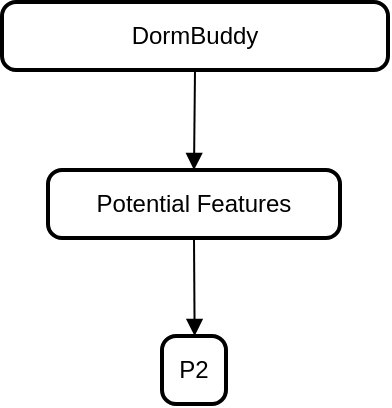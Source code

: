 <mxfile version="24.7.10">
  <diagram name="Page-1" id="BsoXluEAyMjj-U_U7lil">
    <mxGraphModel dx="1594" dy="973" grid="0" gridSize="10" guides="1" tooltips="1" connect="1" arrows="1" fold="1" page="0" pageScale="1" pageWidth="850" pageHeight="1100" math="0" shadow="0">
      <root>
        <mxCell id="0" />
        <mxCell id="1" parent="0" />
        <mxCell id="2" value="DormBuddy" style="rounded=1;absoluteArcSize=1;arcSize=14;whiteSpace=wrap;strokeWidth=2;" parent="1" vertex="1">
          <mxGeometry width="193" height="34" as="geometry" />
        </mxCell>
        <mxCell id="3" value="Potential Features" style="rounded=1;absoluteArcSize=1;arcSize=14;whiteSpace=wrap;strokeWidth=2;" parent="1" vertex="1">
          <mxGeometry x="23" y="84" width="146" height="34" as="geometry" />
        </mxCell>
        <mxCell id="4" value="P2" style="rounded=1;absoluteArcSize=1;arcSize=14;whiteSpace=wrap;strokeWidth=2;" parent="1" vertex="1">
          <mxGeometry x="80" y="167" width="32" height="34" as="geometry" />
        </mxCell>
        <mxCell id="5" value="" style="curved=1;startArrow=none;endArrow=block;exitX=0.5;exitY=0.99;entryX=0.5;entryY=-0.01;" parent="1" source="2" target="3" edge="1">
          <mxGeometry relative="1" as="geometry">
            <Array as="points" />
          </mxGeometry>
        </mxCell>
        <mxCell id="6" value="" style="curved=1;startArrow=none;endArrow=block;exitX=0.5;exitY=0.97;entryX=0.51;entryY=0;" parent="1" source="3" target="4" edge="1">
          <mxGeometry relative="1" as="geometry">
            <Array as="points" />
          </mxGeometry>
        </mxCell>
      </root>
    </mxGraphModel>
  </diagram>
</mxfile>
